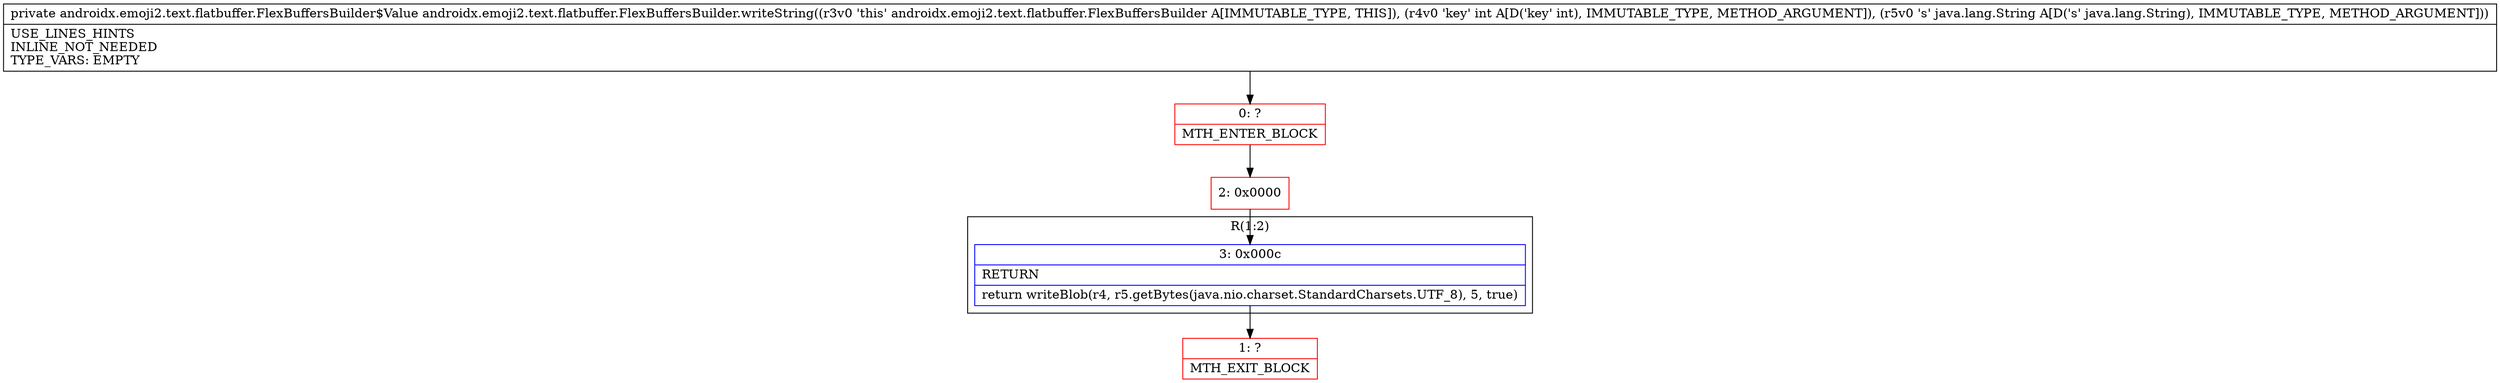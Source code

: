 digraph "CFG forandroidx.emoji2.text.flatbuffer.FlexBuffersBuilder.writeString(ILjava\/lang\/String;)Landroidx\/emoji2\/text\/flatbuffer\/FlexBuffersBuilder$Value;" {
subgraph cluster_Region_72222001 {
label = "R(1:2)";
node [shape=record,color=blue];
Node_3 [shape=record,label="{3\:\ 0x000c|RETURN\l|return writeBlob(r4, r5.getBytes(java.nio.charset.StandardCharsets.UTF_8), 5, true)\l}"];
}
Node_0 [shape=record,color=red,label="{0\:\ ?|MTH_ENTER_BLOCK\l}"];
Node_2 [shape=record,color=red,label="{2\:\ 0x0000}"];
Node_1 [shape=record,color=red,label="{1\:\ ?|MTH_EXIT_BLOCK\l}"];
MethodNode[shape=record,label="{private androidx.emoji2.text.flatbuffer.FlexBuffersBuilder$Value androidx.emoji2.text.flatbuffer.FlexBuffersBuilder.writeString((r3v0 'this' androidx.emoji2.text.flatbuffer.FlexBuffersBuilder A[IMMUTABLE_TYPE, THIS]), (r4v0 'key' int A[D('key' int), IMMUTABLE_TYPE, METHOD_ARGUMENT]), (r5v0 's' java.lang.String A[D('s' java.lang.String), IMMUTABLE_TYPE, METHOD_ARGUMENT]))  | USE_LINES_HINTS\lINLINE_NOT_NEEDED\lTYPE_VARS: EMPTY\l}"];
MethodNode -> Node_0;Node_3 -> Node_1;
Node_0 -> Node_2;
Node_2 -> Node_3;
}

